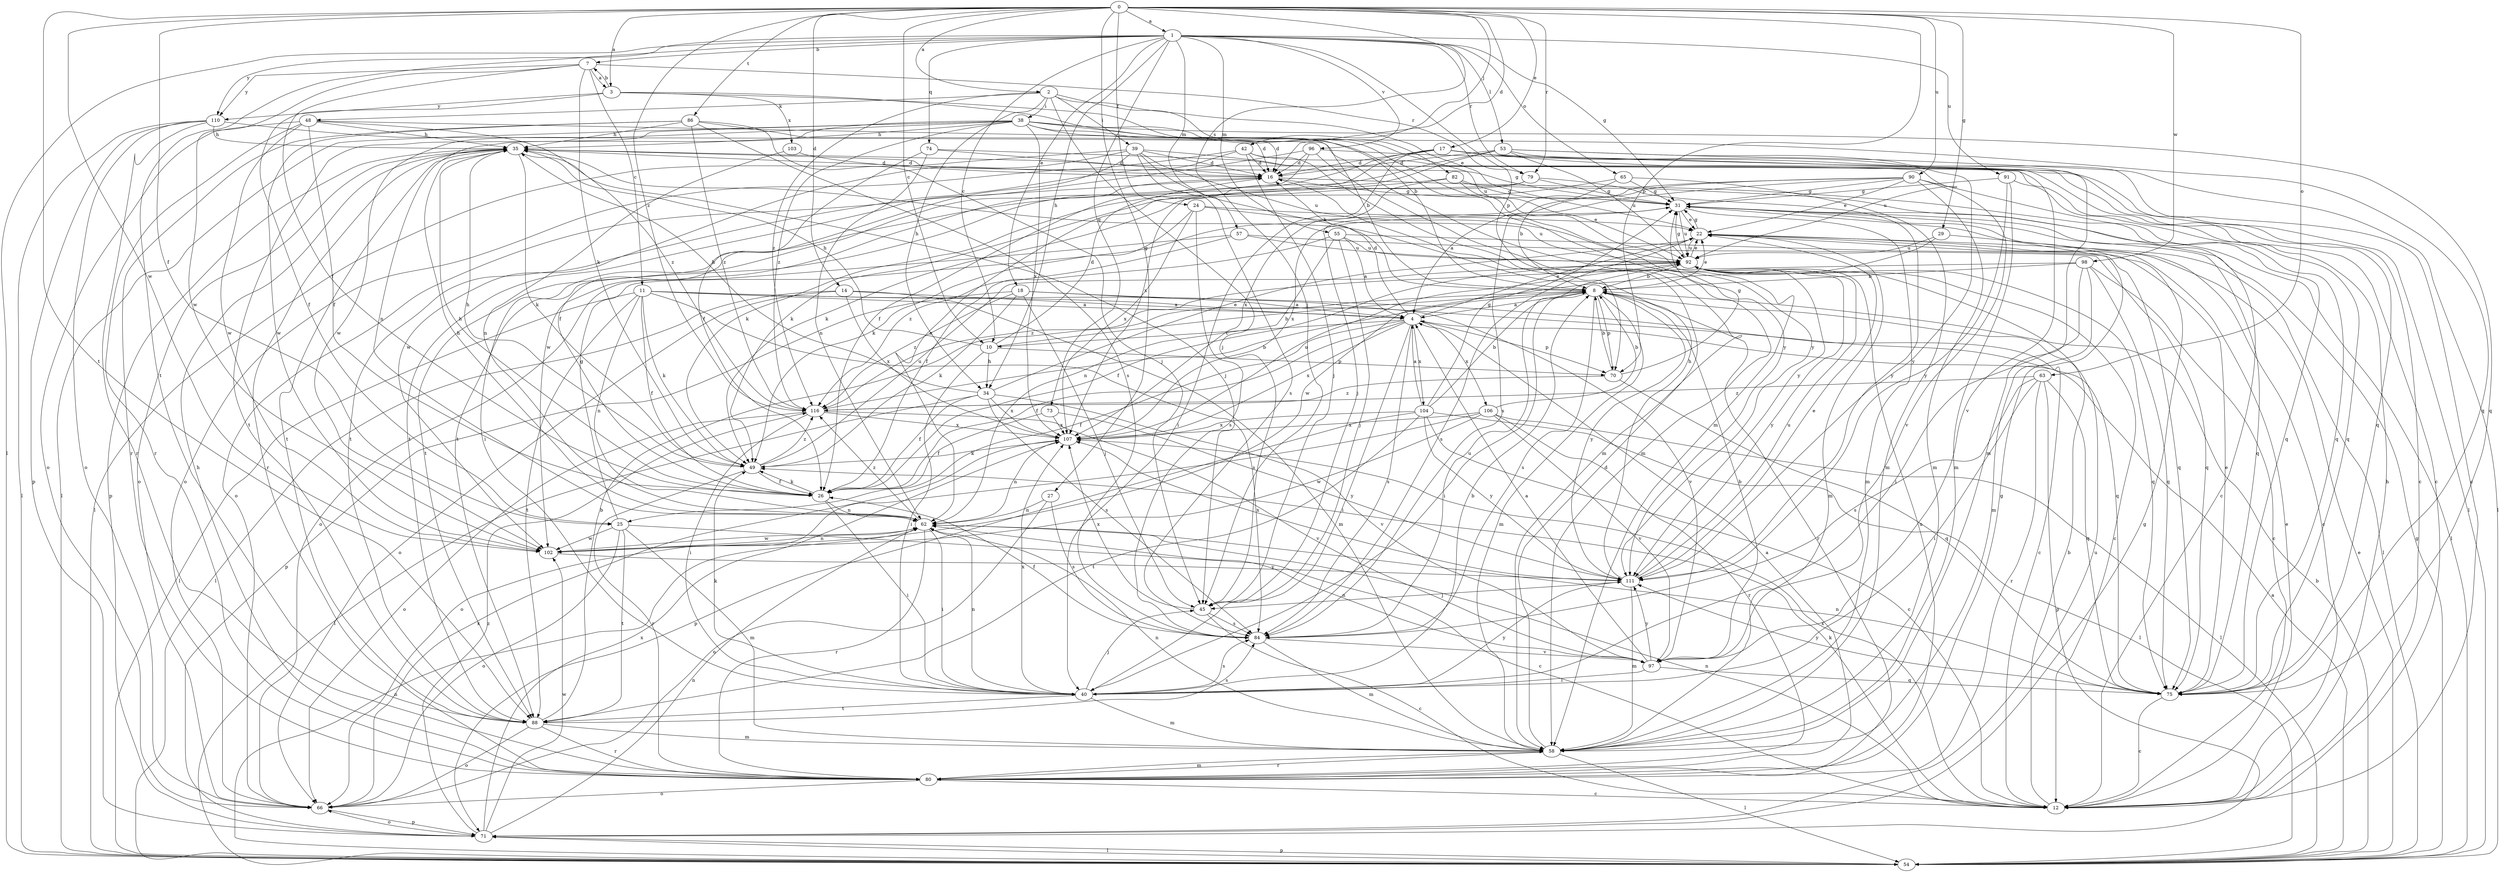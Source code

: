 strict digraph  {
0;
1;
2;
3;
4;
7;
8;
10;
11;
12;
14;
16;
17;
18;
22;
24;
25;
26;
27;
29;
31;
34;
35;
38;
39;
40;
42;
45;
48;
49;
53;
54;
55;
57;
58;
62;
63;
65;
66;
70;
71;
73;
74;
75;
79;
80;
82;
84;
86;
88;
90;
91;
92;
96;
97;
98;
102;
103;
104;
106;
107;
110;
111;
116;
0 -> 1  [label=a];
0 -> 2  [label=a];
0 -> 3  [label=a];
0 -> 10  [label=c];
0 -> 14  [label=d];
0 -> 16  [label=d];
0 -> 17  [label=e];
0 -> 24  [label=f];
0 -> 25  [label=f];
0 -> 27  [label=g];
0 -> 29  [label=g];
0 -> 42  [label=j];
0 -> 45  [label=j];
0 -> 63  [label=o];
0 -> 70  [label=p];
0 -> 79  [label=r];
0 -> 86  [label=t];
0 -> 88  [label=t];
0 -> 90  [label=u];
0 -> 98  [label=w];
0 -> 102  [label=w];
0 -> 116  [label=z];
1 -> 7  [label=b];
1 -> 10  [label=c];
1 -> 18  [label=e];
1 -> 31  [label=g];
1 -> 34  [label=h];
1 -> 53  [label=l];
1 -> 54  [label=l];
1 -> 55  [label=m];
1 -> 57  [label=m];
1 -> 65  [label=o];
1 -> 70  [label=p];
1 -> 73  [label=q];
1 -> 74  [label=q];
1 -> 79  [label=r];
1 -> 88  [label=t];
1 -> 91  [label=u];
1 -> 96  [label=v];
1 -> 110  [label=y];
2 -> 22  [label=e];
2 -> 34  [label=h];
2 -> 38  [label=i];
2 -> 39  [label=i];
2 -> 45  [label=j];
2 -> 48  [label=k];
2 -> 82  [label=s];
2 -> 116  [label=z];
3 -> 7  [label=b];
3 -> 8  [label=b];
3 -> 25  [label=f];
3 -> 58  [label=m];
3 -> 103  [label=x];
3 -> 110  [label=y];
4 -> 10  [label=c];
4 -> 16  [label=d];
4 -> 22  [label=e];
4 -> 25  [label=f];
4 -> 26  [label=f];
4 -> 40  [label=i];
4 -> 70  [label=p];
4 -> 84  [label=s];
4 -> 104  [label=x];
4 -> 106  [label=x];
4 -> 107  [label=x];
7 -> 3  [label=a];
7 -> 11  [label=c];
7 -> 26  [label=f];
7 -> 49  [label=k];
7 -> 79  [label=r];
7 -> 102  [label=w];
7 -> 110  [label=y];
8 -> 4  [label=a];
8 -> 22  [label=e];
8 -> 40  [label=i];
8 -> 58  [label=m];
8 -> 70  [label=p];
8 -> 80  [label=r];
8 -> 84  [label=s];
8 -> 111  [label=y];
10 -> 8  [label=b];
10 -> 16  [label=d];
10 -> 34  [label=h];
10 -> 35  [label=h];
10 -> 40  [label=i];
10 -> 70  [label=p];
11 -> 4  [label=a];
11 -> 26  [label=f];
11 -> 49  [label=k];
11 -> 54  [label=l];
11 -> 62  [label=n];
11 -> 75  [label=q];
11 -> 84  [label=s];
11 -> 88  [label=t];
11 -> 97  [label=v];
12 -> 8  [label=b];
12 -> 22  [label=e];
12 -> 35  [label=h];
12 -> 49  [label=k];
12 -> 62  [label=n];
12 -> 107  [label=x];
14 -> 4  [label=a];
14 -> 54  [label=l];
14 -> 58  [label=m];
14 -> 66  [label=o];
14 -> 107  [label=x];
16 -> 31  [label=g];
16 -> 40  [label=i];
16 -> 66  [label=o];
16 -> 75  [label=q];
17 -> 16  [label=d];
17 -> 40  [label=i];
17 -> 54  [label=l];
17 -> 58  [label=m];
17 -> 88  [label=t];
17 -> 92  [label=u];
17 -> 107  [label=x];
18 -> 4  [label=a];
18 -> 12  [label=c];
18 -> 45  [label=j];
18 -> 49  [label=k];
18 -> 71  [label=p];
18 -> 116  [label=z];
22 -> 31  [label=g];
22 -> 54  [label=l];
22 -> 58  [label=m];
22 -> 84  [label=s];
22 -> 92  [label=u];
24 -> 22  [label=e];
24 -> 49  [label=k];
24 -> 84  [label=s];
24 -> 92  [label=u];
24 -> 107  [label=x];
25 -> 12  [label=c];
25 -> 31  [label=g];
25 -> 58  [label=m];
25 -> 66  [label=o];
25 -> 88  [label=t];
25 -> 102  [label=w];
26 -> 35  [label=h];
26 -> 40  [label=i];
26 -> 49  [label=k];
26 -> 62  [label=n];
27 -> 62  [label=n];
27 -> 66  [label=o];
27 -> 84  [label=s];
29 -> 12  [label=c];
29 -> 92  [label=u];
29 -> 102  [label=w];
31 -> 22  [label=e];
31 -> 54  [label=l];
31 -> 58  [label=m];
31 -> 75  [label=q];
31 -> 92  [label=u];
31 -> 107  [label=x];
34 -> 22  [label=e];
34 -> 26  [label=f];
34 -> 35  [label=h];
34 -> 54  [label=l];
34 -> 84  [label=s];
34 -> 97  [label=v];
34 -> 107  [label=x];
35 -> 16  [label=d];
35 -> 31  [label=g];
35 -> 45  [label=j];
35 -> 49  [label=k];
35 -> 66  [label=o];
35 -> 71  [label=p];
35 -> 80  [label=r];
35 -> 88  [label=t];
38 -> 8  [label=b];
38 -> 16  [label=d];
38 -> 35  [label=h];
38 -> 54  [label=l];
38 -> 62  [label=n];
38 -> 75  [label=q];
38 -> 88  [label=t];
38 -> 92  [label=u];
38 -> 102  [label=w];
38 -> 107  [label=x];
38 -> 111  [label=y];
38 -> 116  [label=z];
39 -> 8  [label=b];
39 -> 16  [label=d];
39 -> 26  [label=f];
39 -> 54  [label=l];
39 -> 84  [label=s];
39 -> 92  [label=u];
39 -> 97  [label=v];
39 -> 102  [label=w];
40 -> 8  [label=b];
40 -> 45  [label=j];
40 -> 49  [label=k];
40 -> 58  [label=m];
40 -> 62  [label=n];
40 -> 84  [label=s];
40 -> 88  [label=t];
40 -> 107  [label=x];
40 -> 111  [label=y];
42 -> 16  [label=d];
42 -> 45  [label=j];
42 -> 58  [label=m];
42 -> 66  [label=o];
42 -> 75  [label=q];
42 -> 88  [label=t];
45 -> 12  [label=c];
45 -> 84  [label=s];
45 -> 107  [label=x];
48 -> 26  [label=f];
48 -> 35  [label=h];
48 -> 66  [label=o];
48 -> 75  [label=q];
48 -> 80  [label=r];
48 -> 102  [label=w];
48 -> 116  [label=z];
49 -> 26  [label=f];
49 -> 35  [label=h];
49 -> 80  [label=r];
49 -> 92  [label=u];
49 -> 116  [label=z];
53 -> 12  [label=c];
53 -> 16  [label=d];
53 -> 26  [label=f];
53 -> 54  [label=l];
53 -> 62  [label=n];
53 -> 92  [label=u];
53 -> 111  [label=y];
54 -> 4  [label=a];
54 -> 8  [label=b];
54 -> 22  [label=e];
54 -> 31  [label=g];
54 -> 62  [label=n];
54 -> 71  [label=p];
55 -> 4  [label=a];
55 -> 26  [label=f];
55 -> 45  [label=j];
55 -> 62  [label=n];
55 -> 75  [label=q];
55 -> 92  [label=u];
57 -> 66  [label=o];
57 -> 75  [label=q];
57 -> 92  [label=u];
57 -> 116  [label=z];
58 -> 16  [label=d];
58 -> 54  [label=l];
58 -> 62  [label=n];
58 -> 80  [label=r];
62 -> 35  [label=h];
62 -> 40  [label=i];
62 -> 80  [label=r];
62 -> 102  [label=w];
62 -> 116  [label=z];
63 -> 40  [label=i];
63 -> 71  [label=p];
63 -> 75  [label=q];
63 -> 80  [label=r];
63 -> 84  [label=s];
63 -> 116  [label=z];
65 -> 8  [label=b];
65 -> 31  [label=g];
65 -> 49  [label=k];
65 -> 58  [label=m];
66 -> 71  [label=p];
66 -> 107  [label=x];
70 -> 8  [label=b];
70 -> 31  [label=g];
70 -> 75  [label=q];
70 -> 116  [label=z];
71 -> 31  [label=g];
71 -> 54  [label=l];
71 -> 62  [label=n];
71 -> 66  [label=o];
71 -> 92  [label=u];
71 -> 102  [label=w];
71 -> 107  [label=x];
71 -> 116  [label=z];
73 -> 26  [label=f];
73 -> 107  [label=x];
73 -> 111  [label=y];
74 -> 12  [label=c];
74 -> 16  [label=d];
74 -> 26  [label=f];
74 -> 62  [label=n];
75 -> 12  [label=c];
75 -> 22  [label=e];
75 -> 62  [label=n];
75 -> 111  [label=y];
79 -> 31  [label=g];
79 -> 49  [label=k];
79 -> 88  [label=t];
79 -> 111  [label=y];
80 -> 4  [label=a];
80 -> 12  [label=c];
80 -> 31  [label=g];
80 -> 35  [label=h];
80 -> 58  [label=m];
80 -> 66  [label=o];
80 -> 92  [label=u];
82 -> 12  [label=c];
82 -> 31  [label=g];
82 -> 49  [label=k];
82 -> 107  [label=x];
82 -> 111  [label=y];
84 -> 26  [label=f];
84 -> 58  [label=m];
84 -> 92  [label=u];
84 -> 97  [label=v];
86 -> 16  [label=d];
86 -> 35  [label=h];
86 -> 45  [label=j];
86 -> 80  [label=r];
86 -> 84  [label=s];
86 -> 102  [label=w];
86 -> 116  [label=z];
88 -> 8  [label=b];
88 -> 58  [label=m];
88 -> 66  [label=o];
88 -> 80  [label=r];
88 -> 84  [label=s];
90 -> 4  [label=a];
90 -> 22  [label=e];
90 -> 31  [label=g];
90 -> 45  [label=j];
90 -> 58  [label=m];
90 -> 75  [label=q];
90 -> 84  [label=s];
90 -> 97  [label=v];
91 -> 31  [label=g];
91 -> 58  [label=m];
91 -> 75  [label=q];
91 -> 111  [label=y];
92 -> 8  [label=b];
92 -> 12  [label=c];
92 -> 22  [label=e];
92 -> 26  [label=f];
92 -> 31  [label=g];
92 -> 75  [label=q];
92 -> 111  [label=y];
96 -> 12  [label=c];
96 -> 16  [label=d];
96 -> 58  [label=m];
96 -> 88  [label=t];
96 -> 102  [label=w];
97 -> 4  [label=a];
97 -> 8  [label=b];
97 -> 40  [label=i];
97 -> 62  [label=n];
97 -> 75  [label=q];
97 -> 111  [label=y];
98 -> 8  [label=b];
98 -> 12  [label=c];
98 -> 40  [label=i];
98 -> 58  [label=m];
98 -> 75  [label=q];
98 -> 116  [label=z];
102 -> 62  [label=n];
102 -> 111  [label=y];
103 -> 16  [label=d];
103 -> 62  [label=n];
104 -> 4  [label=a];
104 -> 8  [label=b];
104 -> 12  [label=c];
104 -> 31  [label=g];
104 -> 54  [label=l];
104 -> 71  [label=p];
104 -> 88  [label=t];
104 -> 107  [label=x];
104 -> 111  [label=y];
106 -> 8  [label=b];
106 -> 54  [label=l];
106 -> 66  [label=o];
106 -> 80  [label=r];
106 -> 97  [label=v];
106 -> 102  [label=w];
106 -> 107  [label=x];
107 -> 49  [label=k];
107 -> 62  [label=n];
107 -> 92  [label=u];
110 -> 35  [label=h];
110 -> 54  [label=l];
110 -> 66  [label=o];
110 -> 71  [label=p];
110 -> 80  [label=r];
110 -> 111  [label=y];
111 -> 22  [label=e];
111 -> 35  [label=h];
111 -> 45  [label=j];
111 -> 58  [label=m];
111 -> 92  [label=u];
111 -> 107  [label=x];
116 -> 8  [label=b];
116 -> 40  [label=i];
116 -> 66  [label=o];
116 -> 97  [label=v];
116 -> 107  [label=x];
}
